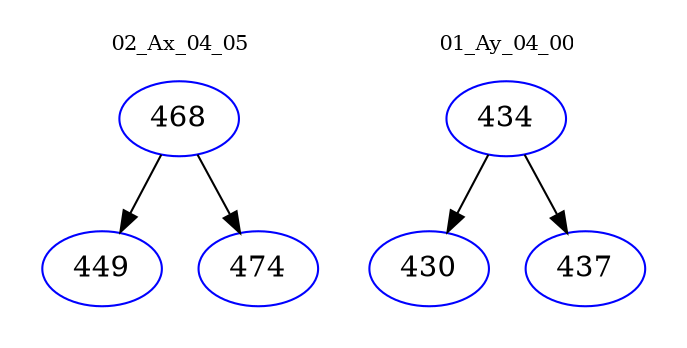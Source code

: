 digraph{
subgraph cluster_0 {
color = white
label = "02_Ax_04_05";
fontsize=10;
T0_468 [label="468", color="blue"]
T0_468 -> T0_449 [color="black"]
T0_449 [label="449", color="blue"]
T0_468 -> T0_474 [color="black"]
T0_474 [label="474", color="blue"]
}
subgraph cluster_1 {
color = white
label = "01_Ay_04_00";
fontsize=10;
T1_434 [label="434", color="blue"]
T1_434 -> T1_430 [color="black"]
T1_430 [label="430", color="blue"]
T1_434 -> T1_437 [color="black"]
T1_437 [label="437", color="blue"]
}
}
